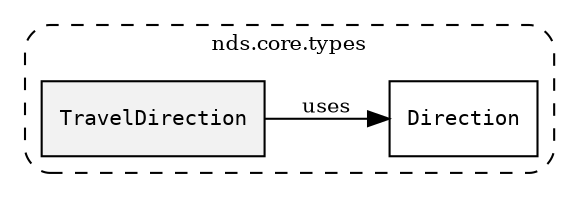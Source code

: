 /**
 * This dot file creates symbol collaboration diagram for TravelDirection.
 */
digraph ZSERIO
{
    node [shape=box, fontsize=10];
    rankdir="LR";
    fontsize=10;
    tooltip="TravelDirection collaboration diagram";

    subgraph "cluster_nds.core.types"
    {
        style="dashed, rounded";
        label="nds.core.types";
        tooltip="Package nds.core.types";
        href="../../../content/packages/nds.core.types.html#Package-nds-core-types";
        target="_parent";

        "TravelDirection" [style="filled", fillcolor="#0000000D", target="_parent", label=<<font face="monospace"><table align="center" border="0" cellspacing="0" cellpadding="0"><tr><td href="../../../content/packages/nds.core.types.html#Subtype-TravelDirection" title="Subtype defined in nds.core.types">TravelDirection</td></tr></table></font>>];
        "Direction" [target="_parent", label=<<font face="monospace"><table align="center" border="0" cellspacing="0" cellpadding="0"><tr><td href="../../../content/packages/nds.core.types.html#Enum-Direction" title="Enum defined in nds.core.types">Direction</td></tr></table></font>>];
    }

    "TravelDirection" -> "Direction" [label="uses", fontsize=10];
}
